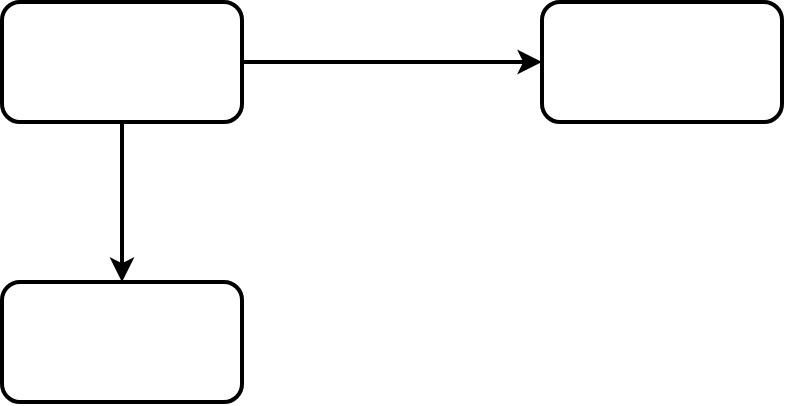 <mxfile version="14.9.6" type="github">
  <diagram id="QMpFOrDQVjm5szPIj6a2" name="第 1 页">
    <mxGraphModel dx="1408" dy="748" grid="1" gridSize="10" guides="1" tooltips="1" connect="1" arrows="1" fold="1" page="1" pageScale="1" pageWidth="1654" pageHeight="1169" math="0" shadow="0">
      <root>
        <mxCell id="0" />
        <mxCell id="1" parent="0" />
        <mxCell id="8PPCOPIWuEC3TE9RqHqF-4" style="edgeStyle=orthogonalEdgeStyle;rounded=0;orthogonalLoop=1;jettySize=auto;html=1;entryX=0.5;entryY=0;entryDx=0;entryDy=0;strokeWidth=2;" edge="1" parent="1" source="8PPCOPIWuEC3TE9RqHqF-1" target="8PPCOPIWuEC3TE9RqHqF-3">
          <mxGeometry relative="1" as="geometry" />
        </mxCell>
        <mxCell id="8PPCOPIWuEC3TE9RqHqF-5" style="edgeStyle=orthogonalEdgeStyle;rounded=0;orthogonalLoop=1;jettySize=auto;html=1;strokeWidth=2;" edge="1" parent="1" source="8PPCOPIWuEC3TE9RqHqF-1" target="8PPCOPIWuEC3TE9RqHqF-2">
          <mxGeometry relative="1" as="geometry" />
        </mxCell>
        <mxCell id="8PPCOPIWuEC3TE9RqHqF-1" value="" style="rounded=1;whiteSpace=wrap;html=1;strokeWidth=2;" vertex="1" parent="1">
          <mxGeometry x="370" y="220" width="120" height="60" as="geometry" />
        </mxCell>
        <mxCell id="8PPCOPIWuEC3TE9RqHqF-2" value="" style="rounded=1;whiteSpace=wrap;html=1;sketch=0;strokeWidth=2;" vertex="1" parent="1">
          <mxGeometry x="640" y="220" width="120" height="60" as="geometry" />
        </mxCell>
        <mxCell id="8PPCOPIWuEC3TE9RqHqF-3" value="" style="rounded=1;whiteSpace=wrap;html=1;strokeWidth=2;" vertex="1" parent="1">
          <mxGeometry x="370" y="360" width="120" height="60" as="geometry" />
        </mxCell>
      </root>
    </mxGraphModel>
  </diagram>
</mxfile>
